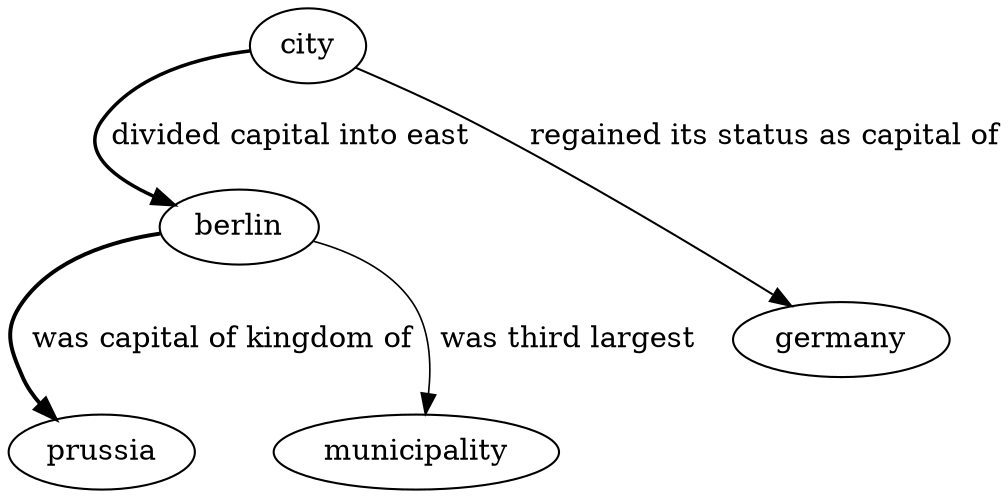 strict digraph  {
	berlin -> prussia	 [label=" was capital of kingdom of",
		penwidth=1.90963284087,
		weight=0.381926568173];
	berlin -> municipality	 [label=" was third largest",
		penwidth=0.784158814555,
		weight=0.156831762911];
	city -> berlin	 [label=" divided capital into east",
		penwidth=1.68927691374,
		weight=0.337855382748];
	city -> germany	 [label=" regained its status as capital of",
		penwidth=0.976139270385,
		weight=0.195227854077];
}
